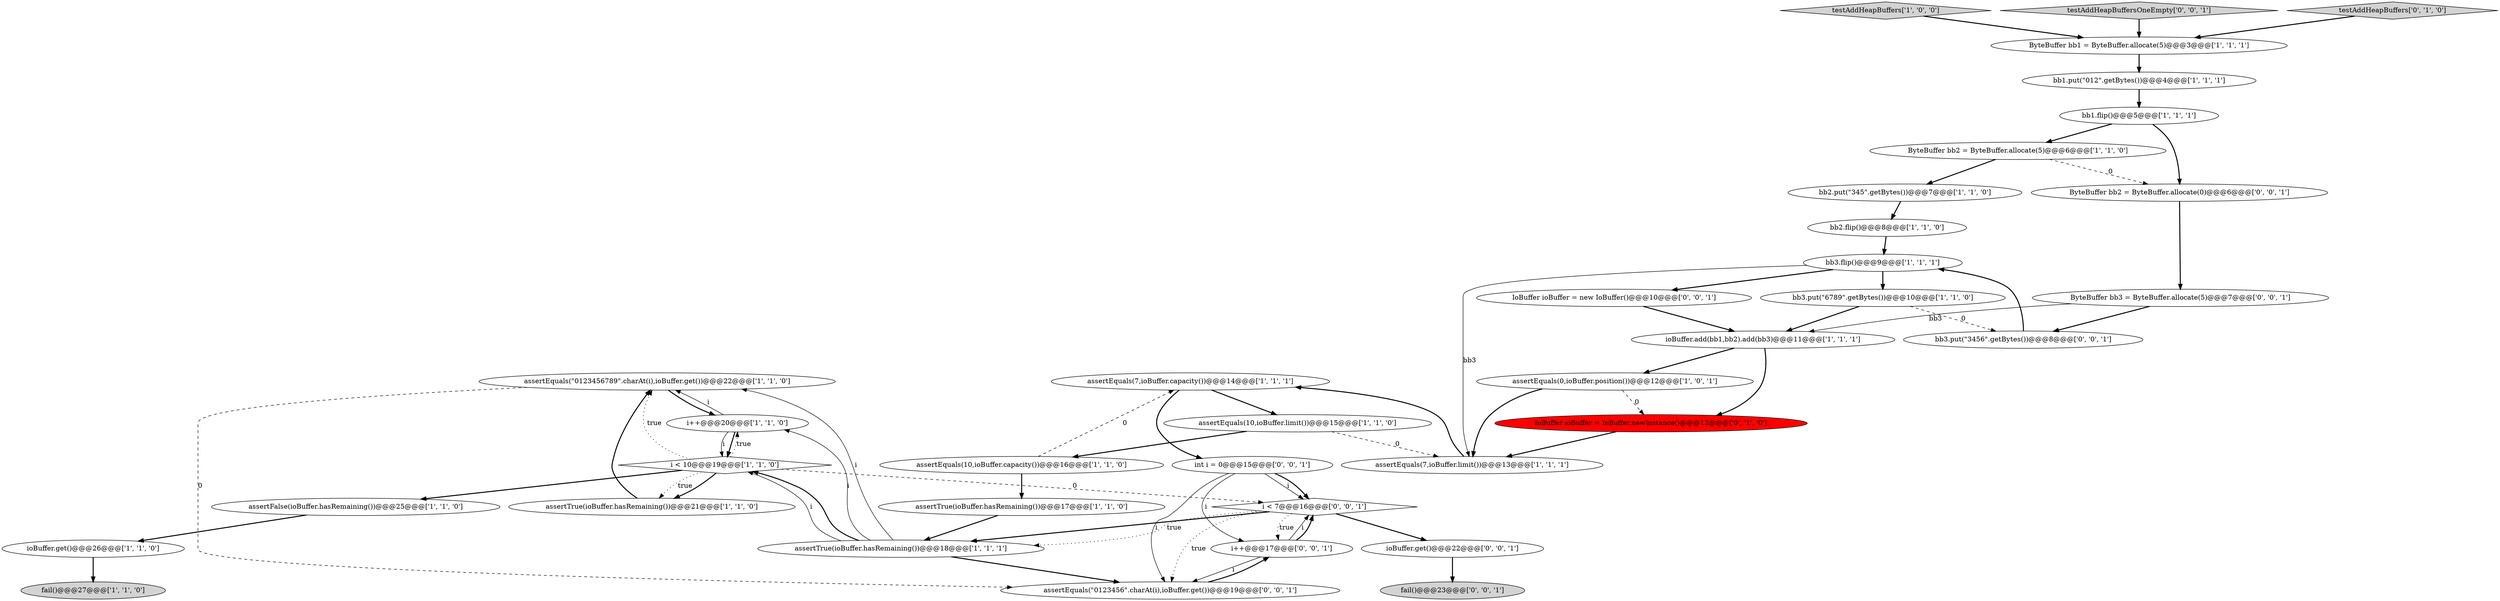 digraph {
12 [style = filled, label = "assertEquals(\"0123456789\".charAt(i),ioBuffer.get())@@@22@@@['1', '1', '0']", fillcolor = white, shape = ellipse image = "AAA0AAABBB1BBB"];
29 [style = filled, label = "IoBuffer ioBuffer = new IoBuffer()@@@10@@@['0', '0', '1']", fillcolor = white, shape = ellipse image = "AAA0AAABBB3BBB"];
34 [style = filled, label = "i++@@@17@@@['0', '0', '1']", fillcolor = white, shape = ellipse image = "AAA0AAABBB3BBB"];
7 [style = filled, label = "assertEquals(10,ioBuffer.capacity())@@@16@@@['1', '1', '0']", fillcolor = white, shape = ellipse image = "AAA0AAABBB1BBB"];
1 [style = filled, label = "testAddHeapBuffers['1', '0', '0']", fillcolor = lightgray, shape = diamond image = "AAA0AAABBB1BBB"];
26 [style = filled, label = "fail()@@@23@@@['0', '0', '1']", fillcolor = lightgray, shape = ellipse image = "AAA0AAABBB3BBB"];
35 [style = filled, label = "testAddHeapBuffersOneEmpty['0', '0', '1']", fillcolor = lightgray, shape = diamond image = "AAA0AAABBB3BBB"];
30 [style = filled, label = "i < 7@@@16@@@['0', '0', '1']", fillcolor = white, shape = diamond image = "AAA0AAABBB3BBB"];
23 [style = filled, label = "assertFalse(ioBuffer.hasRemaining())@@@25@@@['1', '1', '0']", fillcolor = white, shape = ellipse image = "AAA0AAABBB1BBB"];
33 [style = filled, label = "ByteBuffer bb2 = ByteBuffer.allocate(0)@@@6@@@['0', '0', '1']", fillcolor = white, shape = ellipse image = "AAA0AAABBB3BBB"];
32 [style = filled, label = "bb3.put(\"3456\".getBytes())@@@8@@@['0', '0', '1']", fillcolor = white, shape = ellipse image = "AAA0AAABBB3BBB"];
22 [style = filled, label = "bb3.flip()@@@9@@@['1', '1', '1']", fillcolor = white, shape = ellipse image = "AAA0AAABBB1BBB"];
16 [style = filled, label = "i++@@@20@@@['1', '1', '0']", fillcolor = white, shape = ellipse image = "AAA0AAABBB1BBB"];
21 [style = filled, label = "assertTrue(ioBuffer.hasRemaining())@@@17@@@['1', '1', '0']", fillcolor = white, shape = ellipse image = "AAA0AAABBB1BBB"];
5 [style = filled, label = "i < 10@@@19@@@['1', '1', '0']", fillcolor = white, shape = diamond image = "AAA0AAABBB1BBB"];
24 [style = filled, label = "testAddHeapBuffers['0', '1', '0']", fillcolor = lightgray, shape = diamond image = "AAA0AAABBB2BBB"];
15 [style = filled, label = "bb1.flip()@@@5@@@['1', '1', '1']", fillcolor = white, shape = ellipse image = "AAA0AAABBB1BBB"];
28 [style = filled, label = "int i = 0@@@15@@@['0', '0', '1']", fillcolor = white, shape = ellipse image = "AAA0AAABBB3BBB"];
0 [style = filled, label = "bb1.put(\"012\".getBytes())@@@4@@@['1', '1', '1']", fillcolor = white, shape = ellipse image = "AAA0AAABBB1BBB"];
6 [style = filled, label = "bb3.put(\"6789\".getBytes())@@@10@@@['1', '1', '0']", fillcolor = white, shape = ellipse image = "AAA0AAABBB1BBB"];
18 [style = filled, label = "bb2.flip()@@@8@@@['1', '1', '0']", fillcolor = white, shape = ellipse image = "AAA0AAABBB1BBB"];
14 [style = filled, label = "assertEquals(10,ioBuffer.limit())@@@15@@@['1', '1', '0']", fillcolor = white, shape = ellipse image = "AAA0AAABBB1BBB"];
36 [style = filled, label = "ByteBuffer bb3 = ByteBuffer.allocate(5)@@@7@@@['0', '0', '1']", fillcolor = white, shape = ellipse image = "AAA0AAABBB3BBB"];
2 [style = filled, label = "assertEquals(7,ioBuffer.limit())@@@13@@@['1', '1', '1']", fillcolor = white, shape = ellipse image = "AAA0AAABBB1BBB"];
8 [style = filled, label = "ByteBuffer bb2 = ByteBuffer.allocate(5)@@@6@@@['1', '1', '0']", fillcolor = white, shape = ellipse image = "AAA0AAABBB1BBB"];
31 [style = filled, label = "ioBuffer.get()@@@22@@@['0', '0', '1']", fillcolor = white, shape = ellipse image = "AAA0AAABBB3BBB"];
25 [style = filled, label = "IoBuffer ioBuffer = IoBuffer.newInstance()@@@12@@@['0', '1', '0']", fillcolor = red, shape = ellipse image = "AAA1AAABBB2BBB"];
17 [style = filled, label = "assertEquals(0,ioBuffer.position())@@@12@@@['1', '0', '1']", fillcolor = white, shape = ellipse image = "AAA0AAABBB1BBB"];
20 [style = filled, label = "bb2.put(\"345\".getBytes())@@@7@@@['1', '1', '0']", fillcolor = white, shape = ellipse image = "AAA0AAABBB1BBB"];
27 [style = filled, label = "assertEquals(\"0123456\".charAt(i),ioBuffer.get())@@@19@@@['0', '0', '1']", fillcolor = white, shape = ellipse image = "AAA0AAABBB3BBB"];
3 [style = filled, label = "ByteBuffer bb1 = ByteBuffer.allocate(5)@@@3@@@['1', '1', '1']", fillcolor = white, shape = ellipse image = "AAA0AAABBB1BBB"];
4 [style = filled, label = "assertTrue(ioBuffer.hasRemaining())@@@21@@@['1', '1', '0']", fillcolor = white, shape = ellipse image = "AAA0AAABBB1BBB"];
9 [style = filled, label = "assertTrue(ioBuffer.hasRemaining())@@@18@@@['1', '1', '1']", fillcolor = white, shape = ellipse image = "AAA0AAABBB1BBB"];
11 [style = filled, label = "fail()@@@27@@@['1', '1', '0']", fillcolor = lightgray, shape = ellipse image = "AAA0AAABBB1BBB"];
19 [style = filled, label = "ioBuffer.add(bb1,bb2).add(bb3)@@@11@@@['1', '1', '1']", fillcolor = white, shape = ellipse image = "AAA0AAABBB1BBB"];
13 [style = filled, label = "ioBuffer.get()@@@26@@@['1', '1', '0']", fillcolor = white, shape = ellipse image = "AAA0AAABBB1BBB"];
10 [style = filled, label = "assertEquals(7,ioBuffer.capacity())@@@14@@@['1', '1', '1']", fillcolor = white, shape = ellipse image = "AAA0AAABBB1BBB"];
28->30 [style = solid, label="i"];
14->2 [style = dashed, label="0"];
32->22 [style = bold, label=""];
34->30 [style = solid, label="i"];
10->28 [style = bold, label=""];
35->3 [style = bold, label=""];
5->23 [style = bold, label=""];
28->30 [style = bold, label=""];
10->14 [style = bold, label=""];
34->27 [style = solid, label="i"];
9->5 [style = solid, label="i"];
30->27 [style = dotted, label="true"];
8->33 [style = dashed, label="0"];
6->32 [style = dashed, label="0"];
1->3 [style = bold, label=""];
22->29 [style = bold, label=""];
15->33 [style = bold, label=""];
36->32 [style = bold, label=""];
28->27 [style = solid, label="i"];
30->9 [style = bold, label=""];
12->16 [style = bold, label=""];
6->19 [style = bold, label=""];
19->17 [style = bold, label=""];
9->16 [style = solid, label="i"];
5->12 [style = dotted, label="true"];
2->10 [style = bold, label=""];
30->34 [style = dotted, label="true"];
13->11 [style = bold, label=""];
34->30 [style = bold, label=""];
25->2 [style = bold, label=""];
0->15 [style = bold, label=""];
17->25 [style = dashed, label="0"];
3->0 [style = bold, label=""];
19->25 [style = bold, label=""];
5->4 [style = dotted, label="true"];
14->7 [style = bold, label=""];
22->2 [style = solid, label="bb3"];
9->27 [style = bold, label=""];
20->18 [style = bold, label=""];
28->34 [style = solid, label="i"];
31->26 [style = bold, label=""];
21->9 [style = bold, label=""];
18->22 [style = bold, label=""];
27->34 [style = bold, label=""];
8->20 [style = bold, label=""];
16->5 [style = solid, label="i"];
29->19 [style = bold, label=""];
17->2 [style = bold, label=""];
23->13 [style = bold, label=""];
30->31 [style = bold, label=""];
5->30 [style = dashed, label="0"];
33->36 [style = bold, label=""];
5->4 [style = bold, label=""];
5->16 [style = dotted, label="true"];
12->27 [style = dashed, label="0"];
9->5 [style = bold, label=""];
7->21 [style = bold, label=""];
16->5 [style = bold, label=""];
4->12 [style = bold, label=""];
16->12 [style = solid, label="i"];
30->9 [style = dotted, label="true"];
7->10 [style = dashed, label="0"];
36->19 [style = solid, label="bb3"];
24->3 [style = bold, label=""];
15->8 [style = bold, label=""];
9->12 [style = solid, label="i"];
22->6 [style = bold, label=""];
}
